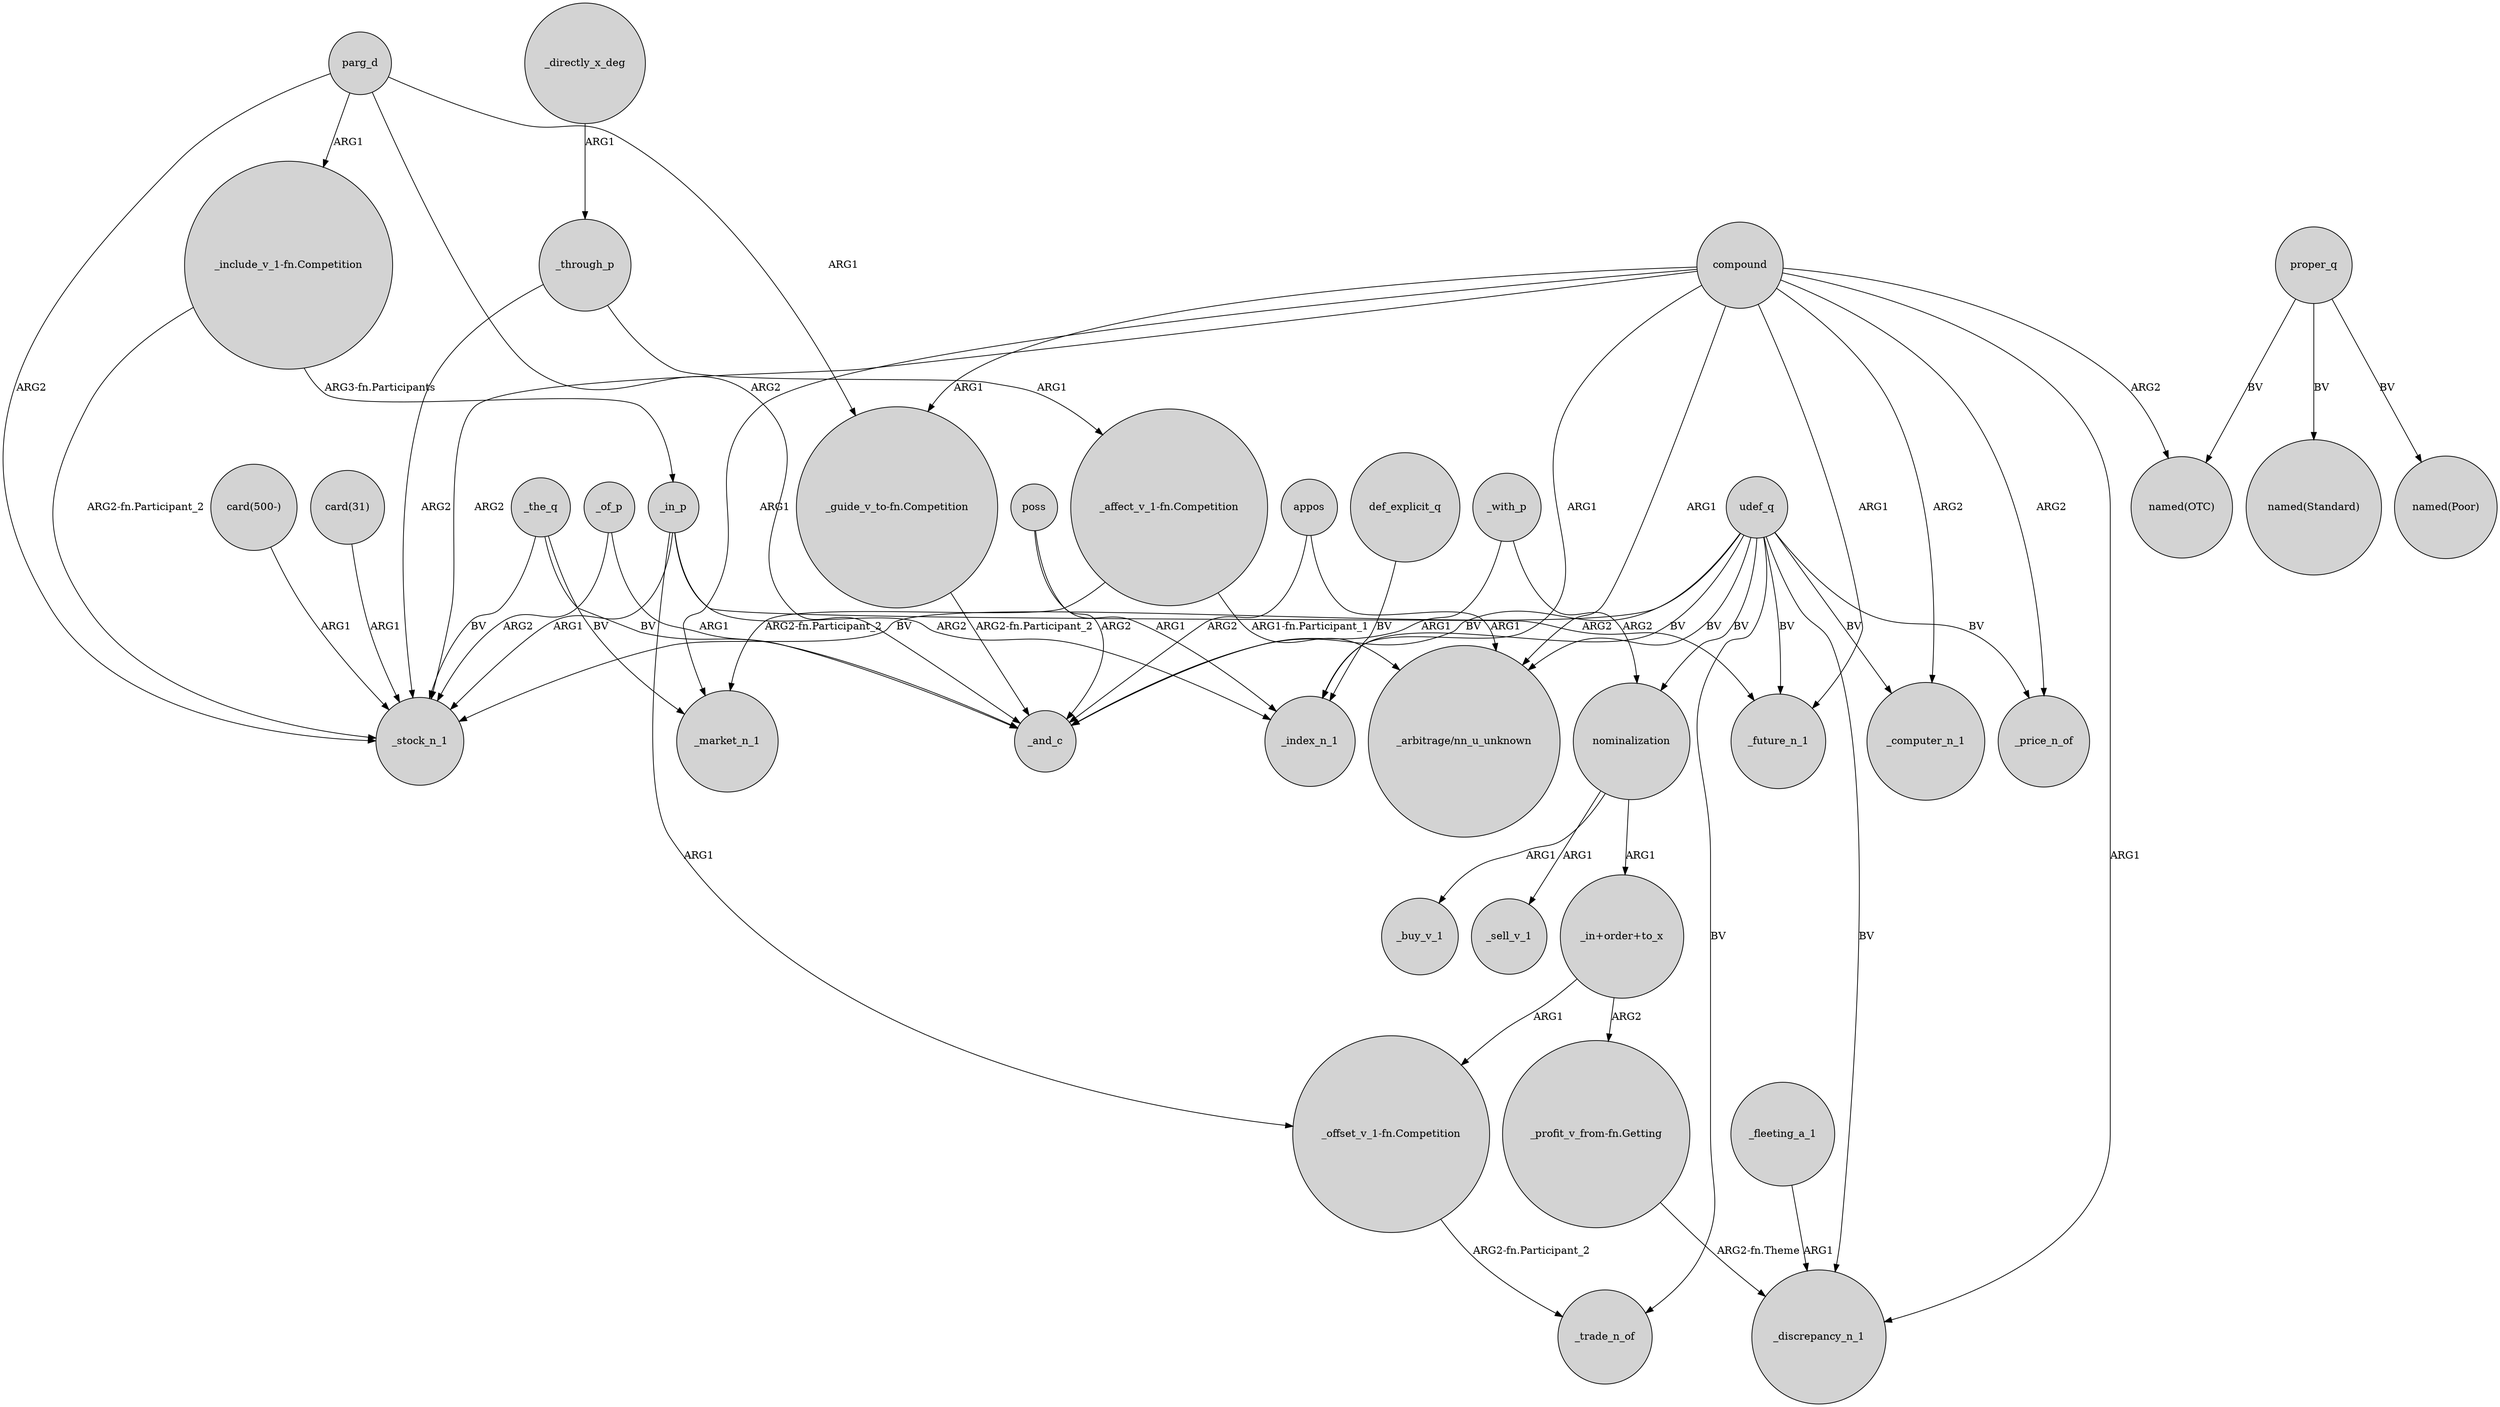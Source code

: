 digraph {
	node [shape=circle style=filled]
	nominalization -> _buy_v_1 [label=ARG1]
	nominalization -> "_in+order+to_x" [label=ARG1]
	_through_p -> _stock_n_1 [label=ARG2]
	def_explicit_q -> _index_n_1 [label=BV]
	appos -> _and_c [label=ARG2]
	_in_p -> _stock_n_1 [label=ARG1]
	_with_p -> _and_c [label=ARG1]
	compound -> _discrepancy_n_1 [label=ARG1]
	proper_q -> "named(Poor)" [label=BV]
	_through_p -> "_affect_v_1-fn.Competition" [label=ARG1]
	_the_q -> _and_c [label=BV]
	poss -> _index_n_1 [label=ARG1]
	udef_q -> _price_n_of [label=BV]
	parg_d -> "_guide_v_to-fn.Competition" [label=ARG1]
	_directly_x_deg -> _through_p [label=ARG1]
	udef_q -> nominalization [label=BV]
	compound -> _computer_n_1 [label=ARG2]
	udef_q -> _index_n_1 [label=BV]
	"_include_v_1-fn.Competition" -> _in_p [label="ARG3-fn.Participants"]
	compound -> _future_n_1 [label=ARG1]
	udef_q -> _future_n_1 [label=BV]
	udef_q -> _and_c [label=BV]
	_in_p -> _index_n_1 [label=ARG2]
	_the_q -> _market_n_1 [label=BV]
	_of_p -> _and_c [label=ARG1]
	_the_q -> _stock_n_1 [label=BV]
	_in_p -> "_offset_v_1-fn.Competition" [label=ARG1]
	poss -> _and_c [label=ARG2]
	udef_q -> _stock_n_1 [label=BV]
	compound -> _price_n_of [label=ARG2]
	"card(500-)" -> _stock_n_1 [label=ARG1]
	proper_q -> "named(OTC)" [label=BV]
	"_offset_v_1-fn.Competition" -> _trade_n_of [label="ARG2-fn.Participant_2"]
	compound -> _stock_n_1 [label=ARG2]
	_fleeting_a_1 -> _discrepancy_n_1 [label=ARG1]
	udef_q -> _computer_n_1 [label=BV]
	udef_q -> "_arbitrage/nn_u_unknown" [label=BV]
	proper_q -> "named(Standard)" [label=BV]
	udef_q -> _discrepancy_n_1 [label=BV]
	parg_d -> _and_c [label=ARG2]
	compound -> "_arbitrage/nn_u_unknown" [label=ARG1]
	"_affect_v_1-fn.Competition" -> _market_n_1 [label="ARG2-fn.Participant_2"]
	parg_d -> "_include_v_1-fn.Competition" [label=ARG1]
	udef_q -> _trade_n_of [label=BV]
	"_include_v_1-fn.Competition" -> _stock_n_1 [label="ARG2-fn.Participant_2"]
	nominalization -> _sell_v_1 [label=ARG1]
	_of_p -> _stock_n_1 [label=ARG2]
	compound -> _index_n_1 [label=ARG1]
	"_in+order+to_x" -> "_offset_v_1-fn.Competition" [label=ARG1]
	appos -> "_arbitrage/nn_u_unknown" [label=ARG1]
	compound -> "_guide_v_to-fn.Competition" [label=ARG1]
	_in_p -> _future_n_1 [label=ARG2]
	"card(31)" -> _stock_n_1 [label=ARG1]
	"_profit_v_from-fn.Getting" -> _discrepancy_n_1 [label="ARG2-fn.Theme"]
	"_affect_v_1-fn.Competition" -> "_arbitrage/nn_u_unknown" [label="ARG1-fn.Participant_1"]
	compound -> _market_n_1 [label=ARG1]
	"_in+order+to_x" -> "_profit_v_from-fn.Getting" [label=ARG2]
	parg_d -> _stock_n_1 [label=ARG2]
	compound -> "named(OTC)" [label=ARG2]
	"_guide_v_to-fn.Competition" -> _and_c [label="ARG2-fn.Participant_2"]
	_with_p -> nominalization [label=ARG2]
}
